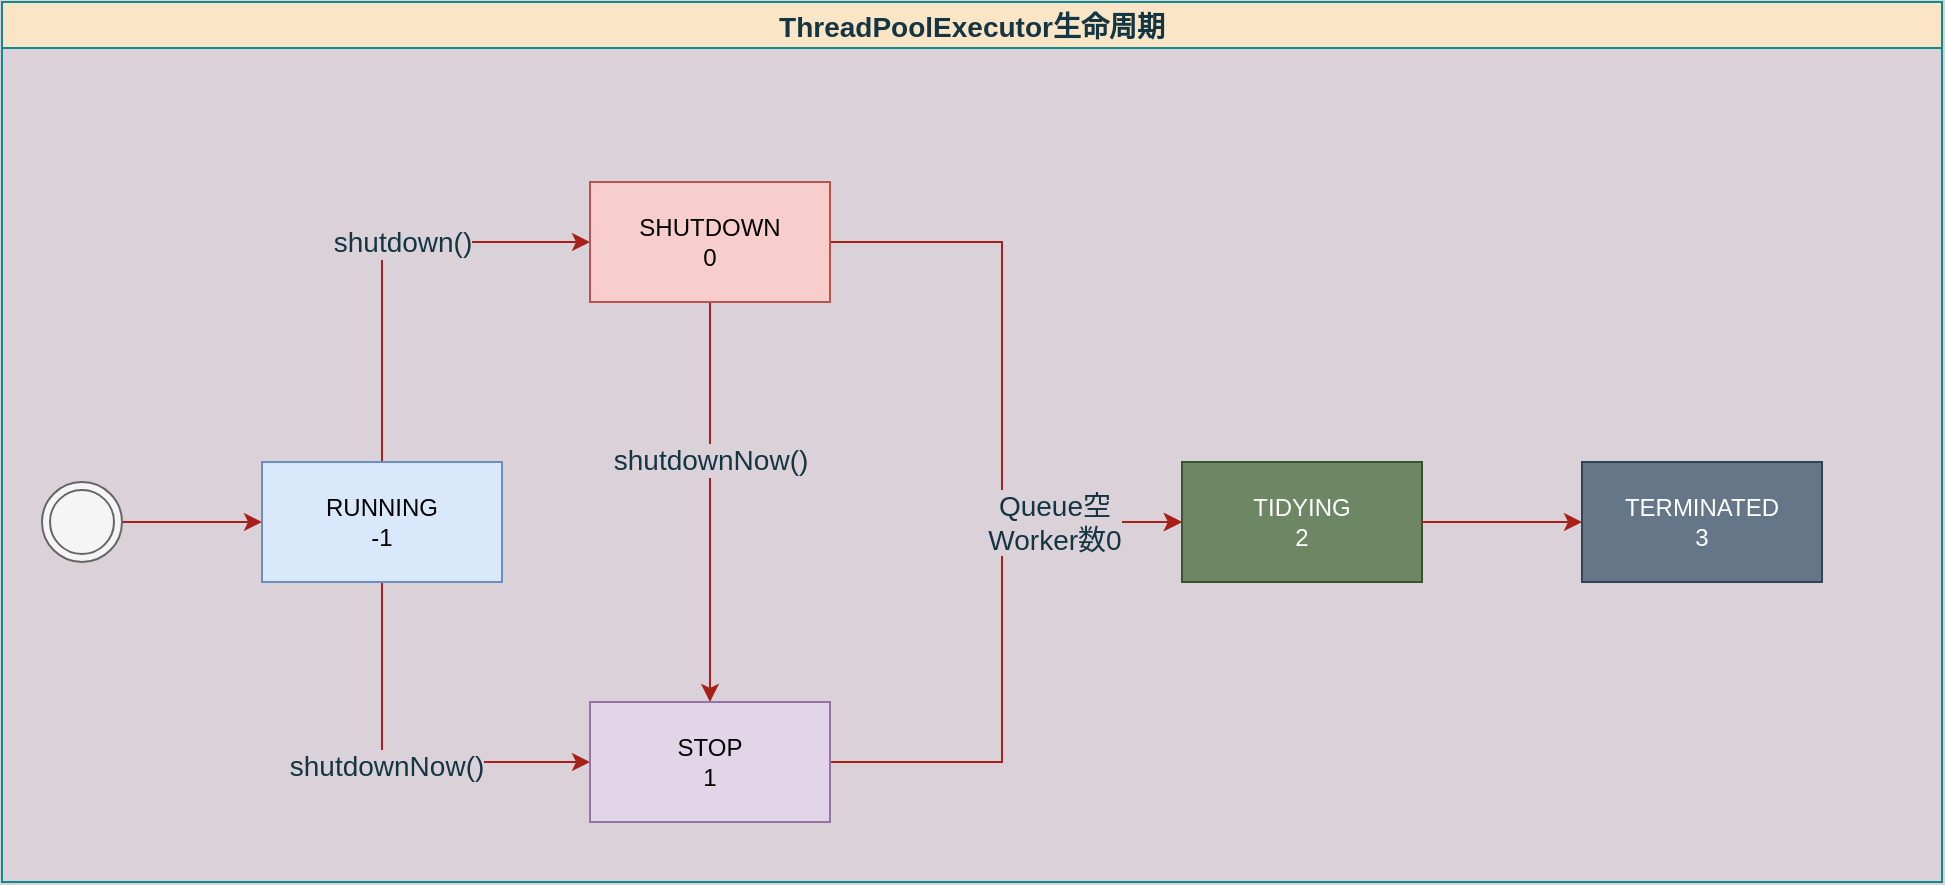 <mxfile>
    <diagram id="JXzID1eAI2EEq1goDyj9" name="Page-1">
        <mxGraphModel dx="881" dy="1190" grid="1" gridSize="10" guides="1" tooltips="1" connect="1" arrows="1" fold="1" page="1" pageScale="1" pageWidth="827" pageHeight="1169" background="#DAD2D8" math="0" shadow="0">
            <root>
                <mxCell id="0"/>
                <mxCell id="1" parent="0"/>
                <mxCell id="4" value="" style="edgeStyle=orthogonalEdgeStyle;rounded=0;orthogonalLoop=1;jettySize=auto;html=1;labelBackgroundColor=#DAD2D8;strokeColor=#A8201A;fontColor=#143642;" edge="1" parent="1" source="2" target="3">
                    <mxGeometry relative="1" as="geometry"/>
                </mxCell>
                <mxCell id="2" value="" style="ellipse;shape=doubleEllipse;whiteSpace=wrap;html=1;aspect=fixed;fillColor=#f5f5f5;strokeColor=#666666;fontColor=#333333;" vertex="1" parent="1">
                    <mxGeometry x="80" y="380" width="40" height="40" as="geometry"/>
                </mxCell>
                <mxCell id="9" style="edgeStyle=orthogonalEdgeStyle;rounded=0;orthogonalLoop=1;jettySize=auto;html=1;exitX=0.5;exitY=0;exitDx=0;exitDy=0;entryX=0;entryY=0.5;entryDx=0;entryDy=0;labelBackgroundColor=#DAD2D8;strokeColor=#A8201A;fontColor=#143642;" edge="1" parent="1" source="3" target="6">
                    <mxGeometry relative="1" as="geometry"/>
                </mxCell>
                <mxCell id="10" value="shutdown()" style="edgeLabel;html=1;align=center;verticalAlign=middle;resizable=0;points=[];fontSize=14;labelBackgroundColor=#DAD2D8;fontColor=#143642;" vertex="1" connectable="0" parent="9">
                    <mxGeometry x="0.324" y="-2" relative="1" as="geometry">
                        <mxPoint x="-22" y="-2" as="offset"/>
                    </mxGeometry>
                </mxCell>
                <mxCell id="11" style="edgeStyle=orthogonalEdgeStyle;rounded=0;orthogonalLoop=1;jettySize=auto;html=1;exitX=0.5;exitY=1;exitDx=0;exitDy=0;entryX=0;entryY=0.5;entryDx=0;entryDy=0;fontSize=14;labelBackgroundColor=#DAD2D8;strokeColor=#A8201A;fontColor=#143642;" edge="1" parent="1" source="3" target="7">
                    <mxGeometry relative="1" as="geometry"/>
                </mxCell>
                <mxCell id="12" value="shutdownNow()" style="edgeLabel;html=1;align=center;verticalAlign=middle;resizable=0;points=[];fontSize=14;labelBackgroundColor=#DAD2D8;fontColor=#143642;" vertex="1" connectable="0" parent="11">
                    <mxGeometry x="-0.055" y="-2" relative="1" as="geometry">
                        <mxPoint as="offset"/>
                    </mxGeometry>
                </mxCell>
                <mxCell id="3" value="RUNNING&lt;br&gt;-1" style="whiteSpace=wrap;html=1;strokeColor=#6c8ebf;fillColor=#dae8fc;" vertex="1" parent="1">
                    <mxGeometry x="190" y="370" width="120" height="60" as="geometry"/>
                </mxCell>
                <mxCell id="13" style="edgeStyle=orthogonalEdgeStyle;rounded=0;orthogonalLoop=1;jettySize=auto;html=1;exitX=0.5;exitY=1;exitDx=0;exitDy=0;fontSize=14;labelBackgroundColor=#DAD2D8;strokeColor=#A8201A;fontColor=#143642;" edge="1" parent="1" source="6" target="7">
                    <mxGeometry relative="1" as="geometry"/>
                </mxCell>
                <mxCell id="14" value="shutdownNow()" style="edgeLabel;html=1;align=center;verticalAlign=middle;resizable=0;points=[];fontSize=14;labelBackgroundColor=#DAD2D8;fontColor=#143642;" vertex="1" connectable="0" parent="13">
                    <mxGeometry x="-0.213" relative="1" as="geometry">
                        <mxPoint as="offset"/>
                    </mxGeometry>
                </mxCell>
                <mxCell id="15" style="edgeStyle=orthogonalEdgeStyle;rounded=0;orthogonalLoop=1;jettySize=auto;html=1;exitX=1;exitY=0.5;exitDx=0;exitDy=0;entryX=0;entryY=0.5;entryDx=0;entryDy=0;fontSize=14;labelBackgroundColor=#DAD2D8;strokeColor=#A8201A;fontColor=#143642;" edge="1" parent="1" source="6" target="8">
                    <mxGeometry relative="1" as="geometry">
                        <Array as="points">
                            <mxPoint x="560" y="260"/>
                            <mxPoint x="560" y="400"/>
                        </Array>
                    </mxGeometry>
                </mxCell>
                <mxCell id="6" value="SHUTDOWN&lt;br&gt;0" style="rounded=0;whiteSpace=wrap;html=1;fillColor=#f8cecc;strokeColor=#b85450;" vertex="1" parent="1">
                    <mxGeometry x="354" y="230" width="120" height="60" as="geometry"/>
                </mxCell>
                <mxCell id="16" style="edgeStyle=orthogonalEdgeStyle;rounded=0;orthogonalLoop=1;jettySize=auto;html=1;exitX=1;exitY=0.5;exitDx=0;exitDy=0;fontSize=14;entryX=0;entryY=0.5;entryDx=0;entryDy=0;labelBackgroundColor=#DAD2D8;strokeColor=#A8201A;fontColor=#143642;" edge="1" parent="1" source="7" target="8">
                    <mxGeometry relative="1" as="geometry">
                        <mxPoint x="670" y="400" as="targetPoint"/>
                        <Array as="points">
                            <mxPoint x="560" y="520"/>
                            <mxPoint x="560" y="400"/>
                        </Array>
                    </mxGeometry>
                </mxCell>
                <mxCell id="21" value="Queue空&lt;br&gt;Worker数0" style="edgeLabel;html=1;align=center;verticalAlign=middle;resizable=0;points=[];fontSize=14;labelBackgroundColor=#DAD2D8;fontColor=#143642;" vertex="1" connectable="0" parent="16">
                    <mxGeometry x="0.468" y="4" relative="1" as="geometry">
                        <mxPoint x="14" y="4" as="offset"/>
                    </mxGeometry>
                </mxCell>
                <mxCell id="7" value="STOP&lt;br&gt;1" style="rounded=0;whiteSpace=wrap;html=1;fillColor=#e1d5e7;strokeColor=#9673a6;" vertex="1" parent="1">
                    <mxGeometry x="354" y="490" width="120" height="60" as="geometry"/>
                </mxCell>
                <mxCell id="19" value="ThreadPoolExecutor生命周期" style="swimlane;fontSize=14;fillColor=#FAE5C7;strokeColor=#0F8B8D;fontColor=#143642;" vertex="1" parent="1">
                    <mxGeometry x="60" y="140" width="970" height="440" as="geometry"/>
                </mxCell>
                <mxCell id="8" value="TIDYING&lt;br&gt;2" style="rounded=0;whiteSpace=wrap;html=1;fillColor=#6d8764;strokeColor=#3A5431;fontColor=#ffffff;" vertex="1" parent="19">
                    <mxGeometry x="590" y="230" width="120" height="60" as="geometry"/>
                </mxCell>
                <mxCell id="17" value="TERMINATED&lt;br&gt;3" style="rounded=0;whiteSpace=wrap;html=1;fillColor=#647687;strokeColor=#314354;fontColor=#ffffff;" vertex="1" parent="19">
                    <mxGeometry x="790" y="230" width="120" height="60" as="geometry"/>
                </mxCell>
                <mxCell id="18" value="" style="edgeStyle=orthogonalEdgeStyle;rounded=0;orthogonalLoop=1;jettySize=auto;html=1;fontSize=14;labelBackgroundColor=#DAD2D8;strokeColor=#A8201A;fontColor=#143642;" edge="1" parent="19" source="8" target="17">
                    <mxGeometry relative="1" as="geometry"/>
                </mxCell>
            </root>
        </mxGraphModel>
    </diagram>
</mxfile>